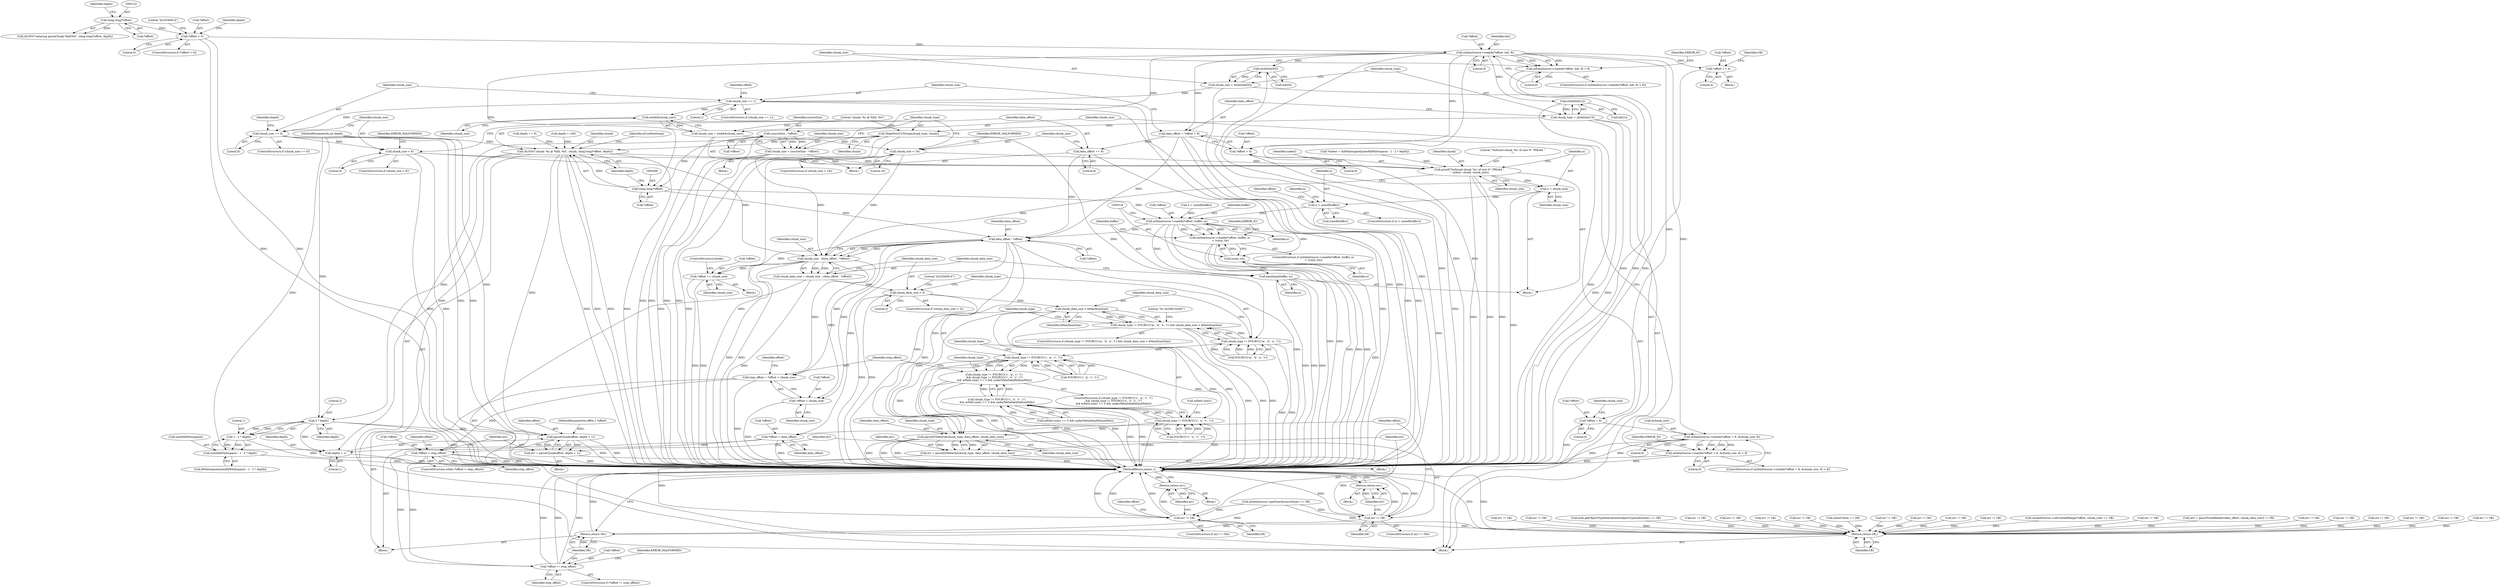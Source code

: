 digraph "0_Android_8a3a2f6ea7defe1a81bb32b3c9f3537f84749b9d@API" {
"1000148" [label="(Call,mDataSource->readAt(*offset, hdr, 8))"];
"1000127" [label="(Call,*offset < 0)"];
"1000121" [label="(Call,(long long)*offset)"];
"1000147" [label="(Call,mDataSource->readAt(*offset, hdr, 8) < 8)"];
"1000160" [label="(Call,ntohl(hdr[0]))"];
"1000158" [label="(Call,chunk_size = ntohl(hdr[0]))"];
"1000179" [label="(Call,chunk_size == 1)"];
"1000199" [label="(Call,ntoh64(chunk_size))"];
"1000197" [label="(Call,chunk_size = ntoh64(chunk_size))"];
"1000205" [label="(Call,chunk_size < 16)"];
"1000291" [label="(Call,printf(\"%sfound chunk '%s' of size %\" PRIu64 \"\n\", indent, chunk, chunk_size))"];
"1000298" [label="(Call,n = chunk_size)"];
"1000302" [label="(Call,n > sizeof(buffer))"];
"1000313" [label="(Call,mDataSource->readAt(*offset, buffer, n))"];
"1000312" [label="(Call,mDataSource->readAt(*offset, buffer, n)\n < (ssize_t)n)"];
"1000318" [label="(Call,(ssize_t)n)"];
"1000324" [label="(Call,hexdump(buffer, n))"];
"1000333" [label="(Call,data_offset - *offset)"];
"1000331" [label="(Call,chunk_size - (data_offset - *offset))"];
"1000329" [label="(Call,chunk_data_size = chunk_size - (data_offset - *offset))"];
"1000338" [label="(Call,chunk_data_size < 0)"];
"1000355" [label="(Call,chunk_data_size > kMaxAtomSize)"];
"1000347" [label="(Call,chunk_type != FOURCC('m', 'd', 'a', 't') && chunk_data_size > kMaxAtomSize)"];
"1003905" [label="(Call,parseQTMetaVal(chunk_type, data_offset, chunk_data_size))"];
"1003903" [label="(Call,err = parseQTMetaVal(chunk_type, data_offset, chunk_data_size))"];
"1003910" [label="(Call,err != OK)"];
"1003914" [label="(Return,return err;)"];
"1003921" [label="(Return,return OK;)"];
"1000398" [label="(Call,stop_offset = *offset + chunk_size)"];
"1000409" [label="(Call,*offset < stop_offset)"];
"1000430" [label="(Call,*offset != stop_offset)"];
"1000400" [label="(Call,*offset + chunk_size)"];
"1003916" [label="(Call,*offset += chunk_size)"];
"1000404" [label="(Call,*offset = data_offset)"];
"1000213" [label="(Call,chunk_size == 0)"];
"1000252" [label="(Call,chunk_size < 8)"];
"1000167" [label="(Call,ntohl(hdr[1]))"];
"1000165" [label="(Call,chunk_type = ntohl(hdr[1]))"];
"1000259" [label="(Call,MakeFourCCString(chunk_type, chunk))"];
"1000262" [label="(Call,ALOGV(\"chunk: %s @ %lld, %d\", chunk, (long long)*offset, depth))"];
"1000288" [label="(Call,2 * depth)"];
"1000286" [label="(Call,1 - 2 * depth)"];
"1000283" [label="(Call,sizeof(kWhitespace) - 1 - 2 * depth)"];
"1000417" [label="(Call,parseChunk(offset, depth + 1))"];
"1000415" [label="(Call,err = parseChunk(offset, depth + 1))"];
"1000423" [label="(Call,err != OK)"];
"1000427" [label="(Return,return err;)"];
"1000437" [label="(Return,return OK;)"];
"1000419" [label="(Call,depth + 1)"];
"1000348" [label="(Call,chunk_type != FOURCC('m', 'd', 'a', 't'))"];
"1000375" [label="(Call,chunk_type != FOURCC('c', 'p', 'r', 't'))"];
"1000374" [label="(Call,chunk_type != FOURCC('c', 'p', 'r', 't')\n && chunk_type != FOURCC('c', 'o', 'v', 'r')\n && mPath.size() == 5 && underMetaDataPath(mPath))"];
"1000383" [label="(Call,chunk_type != FOURCC('c', 'o', 'v', 'r'))"];
"1000382" [label="(Call,chunk_type != FOURCC('c', 'o', 'v', 'r')\n && mPath.size() == 5 && underMetaDataPath(mPath))"];
"1000172" [label="(Call,data_offset = *offset + 8)"];
"1000201" [label="(Call,data_offset += 8)"];
"1000174" [label="(Call,*offset + 8)"];
"1000185" [label="(Call,mDataSource->readAt(*offset + 8, &chunk_size, 8))"];
"1000184" [label="(Call,mDataSource->readAt(*offset + 8, &chunk_size, 8) < 8)"];
"1000186" [label="(Call,*offset + 8)"];
"1000232" [label="(Call,sourceSize - *offset)"];
"1000230" [label="(Call,chunk_size = (sourceSize - *offset))"];
"1000265" [label="(Call,(long long)*offset)"];
"1000244" [label="(Call,*offset += 4)"];
"1003917" [label="(Call,*offset)"];
"1003907" [label="(Identifier,data_offset)"];
"1000180" [label="(Identifier,chunk_size)"];
"1000350" [label="(Call,FOURCC('m', 'd', 'a', 't'))"];
"1002225" [label="(Call,err != OK)"];
"1000161" [label="(Call,hdr[0])"];
"1000416" [label="(Identifier,err)"];
"1000175" [label="(Call,*offset)"];
"1000295" [label="(Identifier,chunk_size)"];
"1003904" [label="(Identifier,err)"];
"1000119" [label="(Call,ALOGV(\"entering parseChunk %lld/%d\", (long long)*offset, depth))"];
"1003911" [label="(Identifier,err)"];
"1000407" [label="(Identifier,data_offset)"];
"1000159" [label="(Identifier,chunk_size)"];
"1000419" [label="(Call,depth + 1)"];
"1000133" [label="(Literal,\"b/23540914\")"];
"1000210" [label="(Identifier,ERROR_MALFORMED)"];
"1000191" [label="(Identifier,chunk_size)"];
"1000177" [label="(Literal,8)"];
"1000233" [label="(Identifier,sourceSize)"];
"1003921" [label="(Return,return OK;)"];
"1000254" [label="(Literal,8)"];
"1000413" [label="(Block,)"];
"1000183" [label="(ControlStructure,if (mDataSource->readAt(*offset + 8, &chunk_size, 8) < 8))"];
"1000247" [label="(Literal,4)"];
"1000253" [label="(Identifier,chunk_size)"];
"1000190" [label="(Call,&chunk_size)"];
"1000213" [label="(Call,chunk_size == 0)"];
"1000431" [label="(Call,*offset)"];
"1002154" [label="(Call,err != OK)"];
"1000374" [label="(Call,chunk_type != FOURCC('c', 'p', 'r', 't')\n && chunk_type != FOURCC('c', 'o', 'v', 'r')\n && mPath.size() == 5 && underMetaDataPath(mPath))"];
"1000312" [label="(Call,mDataSource->readAt(*offset, buffer, n)\n < (ssize_t)n)"];
"1000427" [label="(Return,return err;)"];
"1000308" [label="(Identifier,n)"];
"1000281" [label="(Call,kWhitespace[sizeof(kWhitespace) - 1 - 2 * depth])"];
"1000203" [label="(Literal,8)"];
"1002718" [label="(Call,err != OK)"];
"1000382" [label="(Call,chunk_type != FOURCC('c', 'o', 'v', 'r')\n && mPath.size() == 5 && underMetaDataPath(mPath))"];
"1003923" [label="(MethodReturn,status_t)"];
"1000415" [label="(Call,err = parseChunk(offset, depth + 1))"];
"1000212" [label="(ControlStructure,if (chunk_size == 0))"];
"1000197" [label="(Call,chunk_size = ntoh64(chunk_size))"];
"1000269" [label="(Identifier,depth)"];
"1000347" [label="(Call,chunk_type != FOURCC('m', 'd', 'a', 't') && chunk_data_size > kMaxAtomSize)"];
"1000361" [label="(Literal,\"%s (b/28615448)\")"];
"1000376" [label="(Identifier,chunk_type)"];
"1000421" [label="(Literal,1)"];
"1002194" [label="(Call,err != OK)"];
"1000392" [label="(Call,mPath.size())"];
"1000357" [label="(Identifier,kMaxAtomSize)"];
"1000403" [label="(Identifier,chunk_size)"];
"1000196" [label="(Identifier,ERROR_IO)"];
"1000234" [label="(Call,*offset)"];
"1000187" [label="(Call,*offset)"];
"1000127" [label="(Call,*offset < 0)"];
"1003905" [label="(Call,parseQTMetaVal(chunk_type, data_offset, chunk_data_size))"];
"1000288" [label="(Call,2 * depth)"];
"1000294" [label="(Identifier,chunk)"];
"1003915" [label="(Identifier,err)"];
"1000343" [label="(Literal,\"b/23540914\")"];
"1000424" [label="(Identifier,err)"];
"1000418" [label="(Identifier,offset)"];
"1000214" [label="(Identifier,chunk_size)"];
"1000325" [label="(Identifier,buffer)"];
"1000261" [label="(Identifier,chunk)"];
"1000151" [label="(Identifier,hdr)"];
"1000326" [label="(Identifier,n)"];
"1003908" [label="(Identifier,chunk_data_size)"];
"1000410" [label="(Call,*offset)"];
"1000331" [label="(Call,chunk_size - (data_offset - *offset))"];
"1000333" [label="(Call,data_offset - *offset)"];
"1000412" [label="(Identifier,stop_offset)"];
"1000181" [label="(Literal,1)"];
"1000334" [label="(Identifier,data_offset)"];
"1000128" [label="(Call,*offset)"];
"1000298" [label="(Call,n = chunk_size)"];
"1000206" [label="(Identifier,chunk_size)"];
"1000522" [label="(Call,cachedSource->setCachedRange(*offset, chunk_size) == OK)"];
"1000300" [label="(Identifier,chunk_size)"];
"1000420" [label="(Identifier,depth)"];
"1000121" [label="(Call,(long long)*offset)"];
"1000267" [label="(Call,*offset)"];
"1000430" [label="(Call,*offset != stop_offset)"];
"1003048" [label="(Call,err != OK)"];
"1003909" [label="(ControlStructure,if (err != OK))"];
"1000323" [label="(Identifier,ERROR_IO)"];
"1000398" [label="(Call,stop_offset = *offset + chunk_size)"];
"1000340" [label="(Literal,0)"];
"1000317" [label="(Identifier,n)"];
"1000390" [label="(Call,mPath.size() == 5 && underMetaDataPath(mPath))"];
"1003901" [label="(Block,)"];
"1000165" [label="(Call,chunk_type = ntohl(hdr[1]))"];
"1000385" [label="(Call,FOURCC('c', 'o', 'v', 'r'))"];
"1000284" [label="(Call,sizeof(kWhitespace))"];
"1000156" [label="(Identifier,ERROR_IO)"];
"1000373" [label="(ControlStructure,if (chunk_type != FOURCC('c', 'p', 'r', 't')\n && chunk_type != FOURCC('c', 'o', 'v', 'r')\n && mPath.size() == 5 && underMetaDataPath(mPath)))"];
"1003910" [label="(Call,err != OK)"];
"1003903" [label="(Call,err = parseQTMetaVal(chunk_type, data_offset, chunk_data_size))"];
"1000304" [label="(Call,sizeof(buffer))"];
"1001174" [label="(Call,(err = parseTrackHeader(data_offset, chunk_data_size)) != OK)"];
"1000167" [label="(Call,ntohl(hdr[1]))"];
"1000198" [label="(Identifier,chunk_size)"];
"1003914" [label="(Return,return err;)"];
"1000399" [label="(Identifier,stop_offset)"];
"1000337" [label="(ControlStructure,if (chunk_data_size < 0))"];
"1000265" [label="(Call,(long long)*offset)"];
"1000126" [label="(ControlStructure,if (*offset < 0))"];
"1000332" [label="(Identifier,chunk_size)"];
"1000432" [label="(Identifier,offset)"];
"1000423" [label="(Call,err != OK)"];
"1000232" [label="(Call,sourceSize - *offset)"];
"1000324" [label="(Call,hexdump(buffer, n))"];
"1000283" [label="(Call,sizeof(kWhitespace) - 1 - 2 * depth)"];
"1000168" [label="(Call,hdr[1])"];
"1000148" [label="(Call,mDataSource->readAt(*offset, hdr, 8))"];
"1000314" [label="(Call,*offset)"];
"1000172" [label="(Call,data_offset = *offset + 8)"];
"1003920" [label="(ControlStructure,break;)"];
"1003452" [label="(Call,err != OK)"];
"1001681" [label="(Call,err != OK)"];
"1000186" [label="(Call,*offset + 8)"];
"1000230" [label="(Call,chunk_size = (sourceSize - *offset))"];
"1000682" [label="(Call,err != OK)"];
"1000116" [label="(MethodParameterIn,off64_t *offset)"];
"1000425" [label="(Identifier,OK)"];
"1000406" [label="(Identifier,offset)"];
"1000263" [label="(Literal,\"chunk: %s @ %lld, %d\")"];
"1000404" [label="(Call,*offset = data_offset)"];
"1002575" [label="(Call,err != OK)"];
"1000307" [label="(Call,n = sizeof(buffer))"];
"1002017" [label="(Call,err != OK)"];
"1000384" [label="(Identifier,chunk_type)"];
"1000303" [label="(Identifier,n)"];
"1000251" [label="(ControlStructure,if (chunk_size < 8))"];
"1000375" [label="(Call,chunk_type != FOURCC('c', 'p', 'r', 't'))"];
"1003750" [label="(Call,err != OK)"];
"1000231" [label="(Identifier,chunk_size)"];
"1000401" [label="(Call,*offset)"];
"1000166" [label="(Identifier,chunk_type)"];
"1000405" [label="(Call,*offset)"];
"1000244" [label="(Call,*offset += 4)"];
"1000426" [label="(Block,)"];
"1002544" [label="(Call,err != OK)"];
"1000377" [label="(Call,FOURCC('c', 'p', 'r', 't'))"];
"1000130" [label="(Literal,0)"];
"1000260" [label="(Identifier,chunk_type)"];
"1003919" [label="(Identifier,chunk_size)"];
"1000346" [label="(ControlStructure,if (chunk_type != FOURCC('m', 'd', 'a', 't') && chunk_data_size > kMaxAtomSize))"];
"1000271" [label="(Identifier,kUseHexDump)"];
"1003912" [label="(Identifier,OK)"];
"1000204" [label="(ControlStructure,if (chunk_size < 16))"];
"1003918" [label="(Identifier,offset)"];
"1000411" [label="(Identifier,offset)"];
"1000245" [label="(Call,*offset)"];
"1000313" [label="(Call,mDataSource->readAt(*offset, buffer, n))"];
"1000292" [label="(Literal,\"%sfound chunk '%s' of size %\" PRIu64 \"\n\")"];
"1000287" [label="(Literal,1)"];
"1000185" [label="(Call,mDataSource->readAt(*offset + 8, &chunk_size, 8))"];
"1000436" [label="(Identifier,ERROR_MALFORMED)"];
"1000125" [label="(Identifier,depth)"];
"1000433" [label="(Identifier,stop_offset)"];
"1000438" [label="(Identifier,OK)"];
"1000349" [label="(Identifier,chunk_type)"];
"1000335" [label="(Call,*offset)"];
"1000182" [label="(Block,)"];
"1003083" [label="(Call,err != OK)"];
"1000189" [label="(Literal,8)"];
"1002744" [label="(Call,esds.getObjectTypeIndication(&objectTypeIndication) == OK)"];
"1000173" [label="(Identifier,data_offset)"];
"1000229" [label="(Block,)"];
"1000147" [label="(Call,mDataSource->readAt(*offset, hdr, 8) < 8)"];
"1000301" [label="(ControlStructure,if (n > sizeof(buffer)))"];
"1000400" [label="(Call,*offset + chunk_size)"];
"1000339" [label="(Identifier,chunk_data_size)"];
"1000192" [label="(Literal,8)"];
"1000272" [label="(Block,)"];
"1003730" [label="(Call,err != OK)"];
"1000123" [label="(Call,*offset)"];
"1000199" [label="(Call,ntoh64(chunk_size))"];
"1000330" [label="(Identifier,chunk_data_size)"];
"1000158" [label="(Call,chunk_size = ntohl(hdr[0]))"];
"1000293" [label="(Identifier,indent)"];
"1000202" [label="(Identifier,data_offset)"];
"1000224" [label="(Call,mDataSource->getSize(&sourceSize) == OK)"];
"1000338" [label="(Call,chunk_data_size < 0)"];
"1000201" [label="(Call,data_offset += 8)"];
"1000219" [label="(Identifier,depth)"];
"1000356" [label="(Identifier,chunk_data_size)"];
"1000383" [label="(Call,chunk_type != FOURCC('c', 'o', 'v', 'r'))"];
"1003906" [label="(Identifier,chunk_type)"];
"1000408" [label="(ControlStructure,while (*offset < stop_offset))"];
"1000117" [label="(MethodParameterIn,int depth)"];
"1000249" [label="(Identifier,OK)"];
"1000118" [label="(Block,)"];
"1003913" [label="(Block,)"];
"1000289" [label="(Literal,2)"];
"1000205" [label="(Call,chunk_size < 16)"];
"1000409" [label="(Call,*offset < stop_offset)"];
"1000218" [label="(Call,depth == 0)"];
"1000437" [label="(Return,return OK;)"];
"1000184" [label="(Call,mDataSource->readAt(*offset + 8, &chunk_size, 8) < 8)"];
"1000160" [label="(Call,ntohl(hdr[0]))"];
"1000318" [label="(Call,(ssize_t)n)"];
"1002513" [label="(Call,err != OK)"];
"1003916" [label="(Call,*offset += chunk_size)"];
"1000315" [label="(Identifier,offset)"];
"1000153" [label="(Literal,8)"];
"1000278" [label="(Call,*indent = &kWhitespace[sizeof(kWhitespace) - 1 - 2 * depth])"];
"1000637" [label="(Call,err != OK)"];
"1000428" [label="(Identifier,err)"];
"1000440" [label="(Identifier,chunk_type)"];
"1002270" [label="(Call,err != OK)"];
"1000417" [label="(Call,parseChunk(offset, depth + 1))"];
"1000174" [label="(Call,*offset + 8)"];
"1000215" [label="(Literal,0)"];
"1000355" [label="(Call,chunk_data_size > kMaxAtomSize)"];
"1000311" [label="(ControlStructure,if (mDataSource->readAt(*offset, buffer, n)\n < (ssize_t)n))"];
"1000137" [label="(Call,depth > 100)"];
"1000243" [label="(Block,)"];
"1000193" [label="(Literal,8)"];
"1003896" [label="(Block,)"];
"1000200" [label="(Identifier,chunk_size)"];
"1000257" [label="(Identifier,ERROR_MALFORMED)"];
"1000207" [label="(Literal,16)"];
"1000302" [label="(Call,n > sizeof(buffer))"];
"1000179" [label="(Call,chunk_size == 1)"];
"1000299" [label="(Identifier,n)"];
"1000138" [label="(Identifier,depth)"];
"1000262" [label="(Call,ALOGV(\"chunk: %s @ %lld, %d\", chunk, (long long)*offset, depth))"];
"1000470" [label="(Call,mInitCheck == OK)"];
"1000152" [label="(Literal,8)"];
"1000429" [label="(ControlStructure,if (*offset != stop_offset))"];
"1000396" [label="(Block,)"];
"1000178" [label="(ControlStructure,if (chunk_size == 1))"];
"1003922" [label="(Identifier,OK)"];
"1000264" [label="(Identifier,chunk)"];
"1000149" [label="(Call,*offset)"];
"1000291" [label="(Call,printf(\"%sfound chunk '%s' of size %\" PRIu64 \"\n\", indent, chunk, chunk_size))"];
"1000286" [label="(Call,1 - 2 * depth)"];
"1000348" [label="(Call,chunk_type != FOURCC('m', 'd', 'a', 't'))"];
"1000290" [label="(Identifier,depth)"];
"1000259" [label="(Call,MakeFourCCString(chunk_type, chunk))"];
"1000146" [label="(ControlStructure,if (mDataSource->readAt(*offset, hdr, 8) < 8))"];
"1000188" [label="(Identifier,offset)"];
"1000320" [label="(Identifier,n)"];
"1000329" [label="(Call,chunk_data_size = chunk_size - (data_offset - *offset))"];
"1000422" [label="(ControlStructure,if (err != OK))"];
"1000316" [label="(Identifier,buffer)"];
"1000252" [label="(Call,chunk_size < 8)"];
"1000148" -> "1000147"  [label="AST: "];
"1000148" -> "1000152"  [label="CFG: "];
"1000149" -> "1000148"  [label="AST: "];
"1000151" -> "1000148"  [label="AST: "];
"1000152" -> "1000148"  [label="AST: "];
"1000153" -> "1000148"  [label="CFG: "];
"1000148" -> "1003923"  [label="DDG: "];
"1000148" -> "1003923"  [label="DDG: "];
"1000148" -> "1000147"  [label="DDG: "];
"1000148" -> "1000147"  [label="DDG: "];
"1000148" -> "1000147"  [label="DDG: "];
"1000127" -> "1000148"  [label="DDG: "];
"1000148" -> "1000160"  [label="DDG: "];
"1000148" -> "1000167"  [label="DDG: "];
"1000148" -> "1000172"  [label="DDG: "];
"1000148" -> "1000174"  [label="DDG: "];
"1000148" -> "1000185"  [label="DDG: "];
"1000148" -> "1000186"  [label="DDG: "];
"1000148" -> "1000232"  [label="DDG: "];
"1000148" -> "1000244"  [label="DDG: "];
"1000148" -> "1000265"  [label="DDG: "];
"1000127" -> "1000126"  [label="AST: "];
"1000127" -> "1000130"  [label="CFG: "];
"1000128" -> "1000127"  [label="AST: "];
"1000130" -> "1000127"  [label="AST: "];
"1000133" -> "1000127"  [label="CFG: "];
"1000138" -> "1000127"  [label="CFG: "];
"1000127" -> "1003923"  [label="DDG: "];
"1000127" -> "1003923"  [label="DDG: "];
"1000121" -> "1000127"  [label="DDG: "];
"1000121" -> "1000119"  [label="AST: "];
"1000121" -> "1000123"  [label="CFG: "];
"1000122" -> "1000121"  [label="AST: "];
"1000123" -> "1000121"  [label="AST: "];
"1000125" -> "1000121"  [label="CFG: "];
"1000121" -> "1000119"  [label="DDG: "];
"1000147" -> "1000146"  [label="AST: "];
"1000147" -> "1000153"  [label="CFG: "];
"1000153" -> "1000147"  [label="AST: "];
"1000156" -> "1000147"  [label="CFG: "];
"1000159" -> "1000147"  [label="CFG: "];
"1000147" -> "1003923"  [label="DDG: "];
"1000147" -> "1003923"  [label="DDG: "];
"1000160" -> "1000158"  [label="AST: "];
"1000160" -> "1000161"  [label="CFG: "];
"1000161" -> "1000160"  [label="AST: "];
"1000158" -> "1000160"  [label="CFG: "];
"1000160" -> "1003923"  [label="DDG: "];
"1000160" -> "1000158"  [label="DDG: "];
"1000158" -> "1000118"  [label="AST: "];
"1000159" -> "1000158"  [label="AST: "];
"1000166" -> "1000158"  [label="CFG: "];
"1000158" -> "1003923"  [label="DDG: "];
"1000158" -> "1000179"  [label="DDG: "];
"1000179" -> "1000178"  [label="AST: "];
"1000179" -> "1000181"  [label="CFG: "];
"1000180" -> "1000179"  [label="AST: "];
"1000181" -> "1000179"  [label="AST: "];
"1000188" -> "1000179"  [label="CFG: "];
"1000214" -> "1000179"  [label="CFG: "];
"1000179" -> "1003923"  [label="DDG: "];
"1000179" -> "1003923"  [label="DDG: "];
"1000179" -> "1000199"  [label="DDG: "];
"1000179" -> "1000213"  [label="DDG: "];
"1000199" -> "1000197"  [label="AST: "];
"1000199" -> "1000200"  [label="CFG: "];
"1000200" -> "1000199"  [label="AST: "];
"1000197" -> "1000199"  [label="CFG: "];
"1000199" -> "1000197"  [label="DDG: "];
"1000197" -> "1000182"  [label="AST: "];
"1000198" -> "1000197"  [label="AST: "];
"1000202" -> "1000197"  [label="CFG: "];
"1000197" -> "1003923"  [label="DDG: "];
"1000197" -> "1000205"  [label="DDG: "];
"1000205" -> "1000204"  [label="AST: "];
"1000205" -> "1000207"  [label="CFG: "];
"1000206" -> "1000205"  [label="AST: "];
"1000207" -> "1000205"  [label="AST: "];
"1000210" -> "1000205"  [label="CFG: "];
"1000260" -> "1000205"  [label="CFG: "];
"1000205" -> "1003923"  [label="DDG: "];
"1000205" -> "1003923"  [label="DDG: "];
"1000205" -> "1000291"  [label="DDG: "];
"1000205" -> "1000331"  [label="DDG: "];
"1000291" -> "1000272"  [label="AST: "];
"1000291" -> "1000295"  [label="CFG: "];
"1000292" -> "1000291"  [label="AST: "];
"1000293" -> "1000291"  [label="AST: "];
"1000294" -> "1000291"  [label="AST: "];
"1000295" -> "1000291"  [label="AST: "];
"1000299" -> "1000291"  [label="CFG: "];
"1000291" -> "1003923"  [label="DDG: "];
"1000291" -> "1003923"  [label="DDG: "];
"1000291" -> "1003923"  [label="DDG: "];
"1000278" -> "1000291"  [label="DDG: "];
"1000262" -> "1000291"  [label="DDG: "];
"1000252" -> "1000291"  [label="DDG: "];
"1000230" -> "1000291"  [label="DDG: "];
"1000291" -> "1000298"  [label="DDG: "];
"1000291" -> "1000331"  [label="DDG: "];
"1000298" -> "1000272"  [label="AST: "];
"1000298" -> "1000300"  [label="CFG: "];
"1000299" -> "1000298"  [label="AST: "];
"1000300" -> "1000298"  [label="AST: "];
"1000303" -> "1000298"  [label="CFG: "];
"1000298" -> "1003923"  [label="DDG: "];
"1000298" -> "1000302"  [label="DDG: "];
"1000302" -> "1000301"  [label="AST: "];
"1000302" -> "1000304"  [label="CFG: "];
"1000303" -> "1000302"  [label="AST: "];
"1000304" -> "1000302"  [label="AST: "];
"1000308" -> "1000302"  [label="CFG: "];
"1000315" -> "1000302"  [label="CFG: "];
"1000302" -> "1003923"  [label="DDG: "];
"1000302" -> "1000313"  [label="DDG: "];
"1000313" -> "1000312"  [label="AST: "];
"1000313" -> "1000317"  [label="CFG: "];
"1000314" -> "1000313"  [label="AST: "];
"1000316" -> "1000313"  [label="AST: "];
"1000317" -> "1000313"  [label="AST: "];
"1000319" -> "1000313"  [label="CFG: "];
"1000313" -> "1003923"  [label="DDG: "];
"1000313" -> "1003923"  [label="DDG: "];
"1000313" -> "1000312"  [label="DDG: "];
"1000313" -> "1000312"  [label="DDG: "];
"1000313" -> "1000312"  [label="DDG: "];
"1000265" -> "1000313"  [label="DDG: "];
"1000307" -> "1000313"  [label="DDG: "];
"1000313" -> "1000318"  [label="DDG: "];
"1000313" -> "1000324"  [label="DDG: "];
"1000313" -> "1000333"  [label="DDG: "];
"1000312" -> "1000311"  [label="AST: "];
"1000312" -> "1000318"  [label="CFG: "];
"1000318" -> "1000312"  [label="AST: "];
"1000323" -> "1000312"  [label="CFG: "];
"1000325" -> "1000312"  [label="CFG: "];
"1000312" -> "1003923"  [label="DDG: "];
"1000312" -> "1003923"  [label="DDG: "];
"1000312" -> "1003923"  [label="DDG: "];
"1000318" -> "1000312"  [label="DDG: "];
"1000318" -> "1000320"  [label="CFG: "];
"1000319" -> "1000318"  [label="AST: "];
"1000320" -> "1000318"  [label="AST: "];
"1000318" -> "1003923"  [label="DDG: "];
"1000318" -> "1000324"  [label="DDG: "];
"1000324" -> "1000272"  [label="AST: "];
"1000324" -> "1000326"  [label="CFG: "];
"1000325" -> "1000324"  [label="AST: "];
"1000326" -> "1000324"  [label="AST: "];
"1000330" -> "1000324"  [label="CFG: "];
"1000324" -> "1003923"  [label="DDG: "];
"1000324" -> "1003923"  [label="DDG: "];
"1000324" -> "1003923"  [label="DDG: "];
"1000333" -> "1000331"  [label="AST: "];
"1000333" -> "1000335"  [label="CFG: "];
"1000334" -> "1000333"  [label="AST: "];
"1000335" -> "1000333"  [label="AST: "];
"1000331" -> "1000333"  [label="CFG: "];
"1000333" -> "1003923"  [label="DDG: "];
"1000333" -> "1003923"  [label="DDG: "];
"1000333" -> "1000331"  [label="DDG: "];
"1000333" -> "1000331"  [label="DDG: "];
"1000172" -> "1000333"  [label="DDG: "];
"1000201" -> "1000333"  [label="DDG: "];
"1000265" -> "1000333"  [label="DDG: "];
"1000333" -> "1000398"  [label="DDG: "];
"1000333" -> "1000400"  [label="DDG: "];
"1000333" -> "1000404"  [label="DDG: "];
"1000333" -> "1003905"  [label="DDG: "];
"1000333" -> "1003916"  [label="DDG: "];
"1000331" -> "1000329"  [label="AST: "];
"1000332" -> "1000331"  [label="AST: "];
"1000329" -> "1000331"  [label="CFG: "];
"1000331" -> "1003923"  [label="DDG: "];
"1000331" -> "1003923"  [label="DDG: "];
"1000331" -> "1000329"  [label="DDG: "];
"1000331" -> "1000329"  [label="DDG: "];
"1000252" -> "1000331"  [label="DDG: "];
"1000230" -> "1000331"  [label="DDG: "];
"1000331" -> "1000398"  [label="DDG: "];
"1000331" -> "1000400"  [label="DDG: "];
"1000331" -> "1003916"  [label="DDG: "];
"1000329" -> "1000118"  [label="AST: "];
"1000330" -> "1000329"  [label="AST: "];
"1000339" -> "1000329"  [label="CFG: "];
"1000329" -> "1003923"  [label="DDG: "];
"1000329" -> "1000338"  [label="DDG: "];
"1000338" -> "1000337"  [label="AST: "];
"1000338" -> "1000340"  [label="CFG: "];
"1000339" -> "1000338"  [label="AST: "];
"1000340" -> "1000338"  [label="AST: "];
"1000343" -> "1000338"  [label="CFG: "];
"1000349" -> "1000338"  [label="CFG: "];
"1000338" -> "1003923"  [label="DDG: "];
"1000338" -> "1003923"  [label="DDG: "];
"1000338" -> "1000355"  [label="DDG: "];
"1000338" -> "1003905"  [label="DDG: "];
"1000355" -> "1000347"  [label="AST: "];
"1000355" -> "1000357"  [label="CFG: "];
"1000356" -> "1000355"  [label="AST: "];
"1000357" -> "1000355"  [label="AST: "];
"1000347" -> "1000355"  [label="CFG: "];
"1000355" -> "1003923"  [label="DDG: "];
"1000355" -> "1003923"  [label="DDG: "];
"1000355" -> "1000347"  [label="DDG: "];
"1000355" -> "1000347"  [label="DDG: "];
"1000355" -> "1003905"  [label="DDG: "];
"1000347" -> "1000346"  [label="AST: "];
"1000347" -> "1000348"  [label="CFG: "];
"1000348" -> "1000347"  [label="AST: "];
"1000361" -> "1000347"  [label="CFG: "];
"1000376" -> "1000347"  [label="CFG: "];
"1000347" -> "1003923"  [label="DDG: "];
"1000347" -> "1003923"  [label="DDG: "];
"1000347" -> "1003923"  [label="DDG: "];
"1000348" -> "1000347"  [label="DDG: "];
"1000348" -> "1000347"  [label="DDG: "];
"1003905" -> "1003903"  [label="AST: "];
"1003905" -> "1003908"  [label="CFG: "];
"1003906" -> "1003905"  [label="AST: "];
"1003907" -> "1003905"  [label="AST: "];
"1003908" -> "1003905"  [label="AST: "];
"1003903" -> "1003905"  [label="CFG: "];
"1003905" -> "1003923"  [label="DDG: "];
"1003905" -> "1003923"  [label="DDG: "];
"1003905" -> "1003923"  [label="DDG: "];
"1003905" -> "1003903"  [label="DDG: "];
"1003905" -> "1003903"  [label="DDG: "];
"1003905" -> "1003903"  [label="DDG: "];
"1000375" -> "1003905"  [label="DDG: "];
"1000383" -> "1003905"  [label="DDG: "];
"1003903" -> "1003901"  [label="AST: "];
"1003904" -> "1003903"  [label="AST: "];
"1003911" -> "1003903"  [label="CFG: "];
"1003903" -> "1003923"  [label="DDG: "];
"1003903" -> "1003910"  [label="DDG: "];
"1003910" -> "1003909"  [label="AST: "];
"1003910" -> "1003912"  [label="CFG: "];
"1003911" -> "1003910"  [label="AST: "];
"1003912" -> "1003910"  [label="AST: "];
"1003915" -> "1003910"  [label="CFG: "];
"1003918" -> "1003910"  [label="CFG: "];
"1003910" -> "1003923"  [label="DDG: "];
"1003910" -> "1003923"  [label="DDG: "];
"1003910" -> "1003923"  [label="DDG: "];
"1000224" -> "1003910"  [label="DDG: "];
"1003910" -> "1003914"  [label="DDG: "];
"1003910" -> "1003921"  [label="DDG: "];
"1003914" -> "1003913"  [label="AST: "];
"1003914" -> "1003915"  [label="CFG: "];
"1003915" -> "1003914"  [label="AST: "];
"1003923" -> "1003914"  [label="CFG: "];
"1003914" -> "1003923"  [label="DDG: "];
"1003915" -> "1003914"  [label="DDG: "];
"1003921" -> "1000118"  [label="AST: "];
"1003921" -> "1003922"  [label="CFG: "];
"1003922" -> "1003921"  [label="AST: "];
"1003923" -> "1003921"  [label="CFG: "];
"1003921" -> "1003923"  [label="DDG: "];
"1003922" -> "1003921"  [label="DDG: "];
"1000682" -> "1003921"  [label="DDG: "];
"1000637" -> "1003921"  [label="DDG: "];
"1002270" -> "1003921"  [label="DDG: "];
"1000470" -> "1003921"  [label="DDG: "];
"1002513" -> "1003921"  [label="DDG: "];
"1002575" -> "1003921"  [label="DDG: "];
"1003750" -> "1003921"  [label="DDG: "];
"1002017" -> "1003921"  [label="DDG: "];
"1003083" -> "1003921"  [label="DDG: "];
"1002194" -> "1003921"  [label="DDG: "];
"1003048" -> "1003921"  [label="DDG: "];
"1002225" -> "1003921"  [label="DDG: "];
"1000224" -> "1003921"  [label="DDG: "];
"1002544" -> "1003921"  [label="DDG: "];
"1002744" -> "1003921"  [label="DDG: "];
"1001681" -> "1003921"  [label="DDG: "];
"1002154" -> "1003921"  [label="DDG: "];
"1001174" -> "1003921"  [label="DDG: "];
"1002718" -> "1003921"  [label="DDG: "];
"1003730" -> "1003921"  [label="DDG: "];
"1003452" -> "1003921"  [label="DDG: "];
"1000522" -> "1003921"  [label="DDG: "];
"1000398" -> "1000396"  [label="AST: "];
"1000398" -> "1000400"  [label="CFG: "];
"1000399" -> "1000398"  [label="AST: "];
"1000400" -> "1000398"  [label="AST: "];
"1000406" -> "1000398"  [label="CFG: "];
"1000398" -> "1003923"  [label="DDG: "];
"1000398" -> "1000409"  [label="DDG: "];
"1000409" -> "1000408"  [label="AST: "];
"1000409" -> "1000412"  [label="CFG: "];
"1000410" -> "1000409"  [label="AST: "];
"1000412" -> "1000409"  [label="AST: "];
"1000416" -> "1000409"  [label="CFG: "];
"1000432" -> "1000409"  [label="CFG: "];
"1000409" -> "1003923"  [label="DDG: "];
"1000409" -> "1003923"  [label="DDG: "];
"1000409" -> "1003923"  [label="DDG: "];
"1000404" -> "1000409"  [label="DDG: "];
"1000409" -> "1000430"  [label="DDG: "];
"1000409" -> "1000430"  [label="DDG: "];
"1000430" -> "1000429"  [label="AST: "];
"1000430" -> "1000433"  [label="CFG: "];
"1000431" -> "1000430"  [label="AST: "];
"1000433" -> "1000430"  [label="AST: "];
"1000436" -> "1000430"  [label="CFG: "];
"1000438" -> "1000430"  [label="CFG: "];
"1000430" -> "1003923"  [label="DDG: "];
"1000430" -> "1003923"  [label="DDG: "];
"1000430" -> "1003923"  [label="DDG: "];
"1000400" -> "1000403"  [label="CFG: "];
"1000401" -> "1000400"  [label="AST: "];
"1000403" -> "1000400"  [label="AST: "];
"1000400" -> "1003923"  [label="DDG: "];
"1003916" -> "1003896"  [label="AST: "];
"1003916" -> "1003919"  [label="CFG: "];
"1003917" -> "1003916"  [label="AST: "];
"1003919" -> "1003916"  [label="AST: "];
"1003920" -> "1003916"  [label="CFG: "];
"1003916" -> "1003923"  [label="DDG: "];
"1003916" -> "1003923"  [label="DDG: "];
"1000404" -> "1000396"  [label="AST: "];
"1000404" -> "1000407"  [label="CFG: "];
"1000405" -> "1000404"  [label="AST: "];
"1000407" -> "1000404"  [label="AST: "];
"1000411" -> "1000404"  [label="CFG: "];
"1000404" -> "1003923"  [label="DDG: "];
"1000213" -> "1000212"  [label="AST: "];
"1000213" -> "1000215"  [label="CFG: "];
"1000214" -> "1000213"  [label="AST: "];
"1000215" -> "1000213"  [label="AST: "];
"1000219" -> "1000213"  [label="CFG: "];
"1000253" -> "1000213"  [label="CFG: "];
"1000213" -> "1003923"  [label="DDG: "];
"1000213" -> "1003923"  [label="DDG: "];
"1000213" -> "1000252"  [label="DDG: "];
"1000252" -> "1000251"  [label="AST: "];
"1000252" -> "1000254"  [label="CFG: "];
"1000253" -> "1000252"  [label="AST: "];
"1000254" -> "1000252"  [label="AST: "];
"1000257" -> "1000252"  [label="CFG: "];
"1000260" -> "1000252"  [label="CFG: "];
"1000252" -> "1003923"  [label="DDG: "];
"1000252" -> "1003923"  [label="DDG: "];
"1000167" -> "1000165"  [label="AST: "];
"1000167" -> "1000168"  [label="CFG: "];
"1000168" -> "1000167"  [label="AST: "];
"1000165" -> "1000167"  [label="CFG: "];
"1000167" -> "1003923"  [label="DDG: "];
"1000167" -> "1000165"  [label="DDG: "];
"1000165" -> "1000118"  [label="AST: "];
"1000166" -> "1000165"  [label="AST: "];
"1000173" -> "1000165"  [label="CFG: "];
"1000165" -> "1003923"  [label="DDG: "];
"1000165" -> "1003923"  [label="DDG: "];
"1000165" -> "1000259"  [label="DDG: "];
"1000259" -> "1000118"  [label="AST: "];
"1000259" -> "1000261"  [label="CFG: "];
"1000260" -> "1000259"  [label="AST: "];
"1000261" -> "1000259"  [label="AST: "];
"1000263" -> "1000259"  [label="CFG: "];
"1000259" -> "1003923"  [label="DDG: "];
"1000259" -> "1003923"  [label="DDG: "];
"1000259" -> "1000262"  [label="DDG: "];
"1000259" -> "1000348"  [label="DDG: "];
"1000262" -> "1000118"  [label="AST: "];
"1000262" -> "1000269"  [label="CFG: "];
"1000263" -> "1000262"  [label="AST: "];
"1000264" -> "1000262"  [label="AST: "];
"1000265" -> "1000262"  [label="AST: "];
"1000269" -> "1000262"  [label="AST: "];
"1000271" -> "1000262"  [label="CFG: "];
"1000262" -> "1003923"  [label="DDG: "];
"1000262" -> "1003923"  [label="DDG: "];
"1000262" -> "1003923"  [label="DDG: "];
"1000262" -> "1003923"  [label="DDG: "];
"1000265" -> "1000262"  [label="DDG: "];
"1000218" -> "1000262"  [label="DDG: "];
"1000137" -> "1000262"  [label="DDG: "];
"1000117" -> "1000262"  [label="DDG: "];
"1000262" -> "1000288"  [label="DDG: "];
"1000262" -> "1000417"  [label="DDG: "];
"1000262" -> "1000419"  [label="DDG: "];
"1000288" -> "1000286"  [label="AST: "];
"1000288" -> "1000290"  [label="CFG: "];
"1000289" -> "1000288"  [label="AST: "];
"1000290" -> "1000288"  [label="AST: "];
"1000286" -> "1000288"  [label="CFG: "];
"1000288" -> "1003923"  [label="DDG: "];
"1000288" -> "1000286"  [label="DDG: "];
"1000288" -> "1000286"  [label="DDG: "];
"1000117" -> "1000288"  [label="DDG: "];
"1000288" -> "1000417"  [label="DDG: "];
"1000288" -> "1000419"  [label="DDG: "];
"1000286" -> "1000283"  [label="AST: "];
"1000287" -> "1000286"  [label="AST: "];
"1000283" -> "1000286"  [label="CFG: "];
"1000286" -> "1003923"  [label="DDG: "];
"1000286" -> "1000283"  [label="DDG: "];
"1000286" -> "1000283"  [label="DDG: "];
"1000283" -> "1000281"  [label="AST: "];
"1000284" -> "1000283"  [label="AST: "];
"1000281" -> "1000283"  [label="CFG: "];
"1000283" -> "1003923"  [label="DDG: "];
"1000417" -> "1000415"  [label="AST: "];
"1000417" -> "1000419"  [label="CFG: "];
"1000418" -> "1000417"  [label="AST: "];
"1000419" -> "1000417"  [label="AST: "];
"1000415" -> "1000417"  [label="CFG: "];
"1000417" -> "1003923"  [label="DDG: "];
"1000417" -> "1003923"  [label="DDG: "];
"1000417" -> "1000415"  [label="DDG: "];
"1000417" -> "1000415"  [label="DDG: "];
"1000116" -> "1000417"  [label="DDG: "];
"1000117" -> "1000417"  [label="DDG: "];
"1000415" -> "1000413"  [label="AST: "];
"1000416" -> "1000415"  [label="AST: "];
"1000424" -> "1000415"  [label="CFG: "];
"1000415" -> "1003923"  [label="DDG: "];
"1000415" -> "1000423"  [label="DDG: "];
"1000423" -> "1000422"  [label="AST: "];
"1000423" -> "1000425"  [label="CFG: "];
"1000424" -> "1000423"  [label="AST: "];
"1000425" -> "1000423"  [label="AST: "];
"1000411" -> "1000423"  [label="CFG: "];
"1000428" -> "1000423"  [label="CFG: "];
"1000423" -> "1003923"  [label="DDG: "];
"1000423" -> "1003923"  [label="DDG: "];
"1000423" -> "1003923"  [label="DDG: "];
"1000224" -> "1000423"  [label="DDG: "];
"1000423" -> "1000427"  [label="DDG: "];
"1000423" -> "1000437"  [label="DDG: "];
"1000427" -> "1000426"  [label="AST: "];
"1000427" -> "1000428"  [label="CFG: "];
"1000428" -> "1000427"  [label="AST: "];
"1003923" -> "1000427"  [label="CFG: "];
"1000427" -> "1003923"  [label="DDG: "];
"1000428" -> "1000427"  [label="DDG: "];
"1000437" -> "1000396"  [label="AST: "];
"1000437" -> "1000438"  [label="CFG: "];
"1000438" -> "1000437"  [label="AST: "];
"1003923" -> "1000437"  [label="CFG: "];
"1000437" -> "1003923"  [label="DDG: "];
"1000438" -> "1000437"  [label="DDG: "];
"1000224" -> "1000437"  [label="DDG: "];
"1000419" -> "1000421"  [label="CFG: "];
"1000420" -> "1000419"  [label="AST: "];
"1000421" -> "1000419"  [label="AST: "];
"1000419" -> "1003923"  [label="DDG: "];
"1000117" -> "1000419"  [label="DDG: "];
"1000348" -> "1000350"  [label="CFG: "];
"1000349" -> "1000348"  [label="AST: "];
"1000350" -> "1000348"  [label="AST: "];
"1000356" -> "1000348"  [label="CFG: "];
"1000348" -> "1003923"  [label="DDG: "];
"1000348" -> "1003923"  [label="DDG: "];
"1000350" -> "1000348"  [label="DDG: "];
"1000350" -> "1000348"  [label="DDG: "];
"1000350" -> "1000348"  [label="DDG: "];
"1000350" -> "1000348"  [label="DDG: "];
"1000348" -> "1000375"  [label="DDG: "];
"1000375" -> "1000374"  [label="AST: "];
"1000375" -> "1000377"  [label="CFG: "];
"1000376" -> "1000375"  [label="AST: "];
"1000377" -> "1000375"  [label="AST: "];
"1000384" -> "1000375"  [label="CFG: "];
"1000374" -> "1000375"  [label="CFG: "];
"1000375" -> "1003923"  [label="DDG: "];
"1000375" -> "1003923"  [label="DDG: "];
"1000375" -> "1000374"  [label="DDG: "];
"1000375" -> "1000374"  [label="DDG: "];
"1000377" -> "1000375"  [label="DDG: "];
"1000377" -> "1000375"  [label="DDG: "];
"1000377" -> "1000375"  [label="DDG: "];
"1000377" -> "1000375"  [label="DDG: "];
"1000375" -> "1000383"  [label="DDG: "];
"1000374" -> "1000373"  [label="AST: "];
"1000374" -> "1000382"  [label="CFG: "];
"1000382" -> "1000374"  [label="AST: "];
"1000399" -> "1000374"  [label="CFG: "];
"1000440" -> "1000374"  [label="CFG: "];
"1000374" -> "1003923"  [label="DDG: "];
"1000374" -> "1003923"  [label="DDG: "];
"1000374" -> "1003923"  [label="DDG: "];
"1000382" -> "1000374"  [label="DDG: "];
"1000382" -> "1000374"  [label="DDG: "];
"1000383" -> "1000382"  [label="AST: "];
"1000383" -> "1000385"  [label="CFG: "];
"1000384" -> "1000383"  [label="AST: "];
"1000385" -> "1000383"  [label="AST: "];
"1000392" -> "1000383"  [label="CFG: "];
"1000382" -> "1000383"  [label="CFG: "];
"1000383" -> "1003923"  [label="DDG: "];
"1000383" -> "1003923"  [label="DDG: "];
"1000383" -> "1000382"  [label="DDG: "];
"1000383" -> "1000382"  [label="DDG: "];
"1000385" -> "1000383"  [label="DDG: "];
"1000385" -> "1000383"  [label="DDG: "];
"1000385" -> "1000383"  [label="DDG: "];
"1000385" -> "1000383"  [label="DDG: "];
"1000382" -> "1000390"  [label="CFG: "];
"1000390" -> "1000382"  [label="AST: "];
"1000382" -> "1003923"  [label="DDG: "];
"1000382" -> "1003923"  [label="DDG: "];
"1000390" -> "1000382"  [label="DDG: "];
"1000390" -> "1000382"  [label="DDG: "];
"1000172" -> "1000118"  [label="AST: "];
"1000172" -> "1000174"  [label="CFG: "];
"1000173" -> "1000172"  [label="AST: "];
"1000174" -> "1000172"  [label="AST: "];
"1000180" -> "1000172"  [label="CFG: "];
"1000172" -> "1003923"  [label="DDG: "];
"1000172" -> "1003923"  [label="DDG: "];
"1000172" -> "1000201"  [label="DDG: "];
"1000201" -> "1000182"  [label="AST: "];
"1000201" -> "1000203"  [label="CFG: "];
"1000202" -> "1000201"  [label="AST: "];
"1000203" -> "1000201"  [label="AST: "];
"1000206" -> "1000201"  [label="CFG: "];
"1000201" -> "1003923"  [label="DDG: "];
"1000174" -> "1000177"  [label="CFG: "];
"1000175" -> "1000174"  [label="AST: "];
"1000177" -> "1000174"  [label="AST: "];
"1000174" -> "1003923"  [label="DDG: "];
"1000185" -> "1000184"  [label="AST: "];
"1000185" -> "1000192"  [label="CFG: "];
"1000186" -> "1000185"  [label="AST: "];
"1000190" -> "1000185"  [label="AST: "];
"1000192" -> "1000185"  [label="AST: "];
"1000193" -> "1000185"  [label="CFG: "];
"1000185" -> "1003923"  [label="DDG: "];
"1000185" -> "1003923"  [label="DDG: "];
"1000185" -> "1000184"  [label="DDG: "];
"1000185" -> "1000184"  [label="DDG: "];
"1000185" -> "1000184"  [label="DDG: "];
"1000184" -> "1000183"  [label="AST: "];
"1000184" -> "1000193"  [label="CFG: "];
"1000193" -> "1000184"  [label="AST: "];
"1000196" -> "1000184"  [label="CFG: "];
"1000198" -> "1000184"  [label="CFG: "];
"1000184" -> "1003923"  [label="DDG: "];
"1000184" -> "1003923"  [label="DDG: "];
"1000186" -> "1000189"  [label="CFG: "];
"1000187" -> "1000186"  [label="AST: "];
"1000189" -> "1000186"  [label="AST: "];
"1000191" -> "1000186"  [label="CFG: "];
"1000186" -> "1003923"  [label="DDG: "];
"1000232" -> "1000230"  [label="AST: "];
"1000232" -> "1000234"  [label="CFG: "];
"1000233" -> "1000232"  [label="AST: "];
"1000234" -> "1000232"  [label="AST: "];
"1000230" -> "1000232"  [label="CFG: "];
"1000232" -> "1003923"  [label="DDG: "];
"1000232" -> "1000230"  [label="DDG: "];
"1000232" -> "1000230"  [label="DDG: "];
"1000232" -> "1000265"  [label="DDG: "];
"1000230" -> "1000229"  [label="AST: "];
"1000231" -> "1000230"  [label="AST: "];
"1000260" -> "1000230"  [label="CFG: "];
"1000230" -> "1003923"  [label="DDG: "];
"1000265" -> "1000267"  [label="CFG: "];
"1000266" -> "1000265"  [label="AST: "];
"1000267" -> "1000265"  [label="AST: "];
"1000269" -> "1000265"  [label="CFG: "];
"1000244" -> "1000243"  [label="AST: "];
"1000244" -> "1000247"  [label="CFG: "];
"1000245" -> "1000244"  [label="AST: "];
"1000247" -> "1000244"  [label="AST: "];
"1000249" -> "1000244"  [label="CFG: "];
"1000244" -> "1003923"  [label="DDG: "];
}
